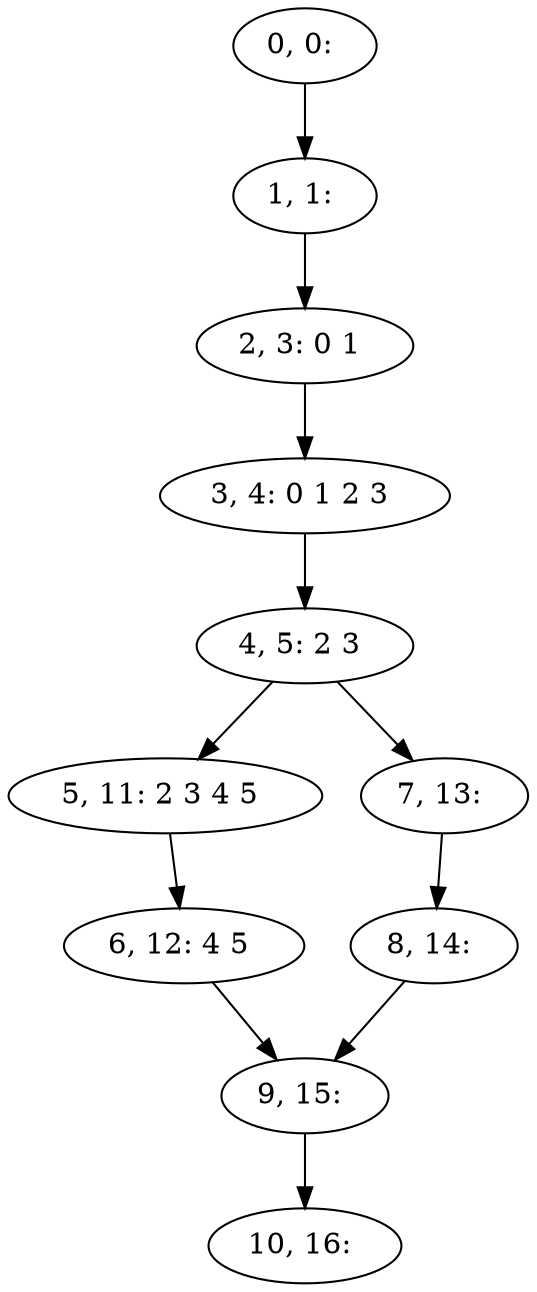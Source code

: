 digraph G {
0[label="0, 0: "];
1[label="1, 1: "];
2[label="2, 3: 0 1 "];
3[label="3, 4: 0 1 2 3 "];
4[label="4, 5: 2 3 "];
5[label="5, 11: 2 3 4 5 "];
6[label="6, 12: 4 5 "];
7[label="7, 13: "];
8[label="8, 14: "];
9[label="9, 15: "];
10[label="10, 16: "];
0->1 ;
1->2 ;
2->3 ;
3->4 ;
4->5 ;
4->7 ;
5->6 ;
6->9 ;
7->8 ;
8->9 ;
9->10 ;
}
